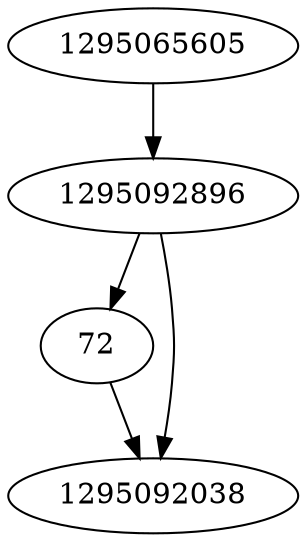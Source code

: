 strict digraph  {
72;
1295092896;
1295065605;
1295092038;
72 -> 1295092038;
1295092896 -> 1295092038;
1295092896 -> 72;
1295065605 -> 1295092896;
}

